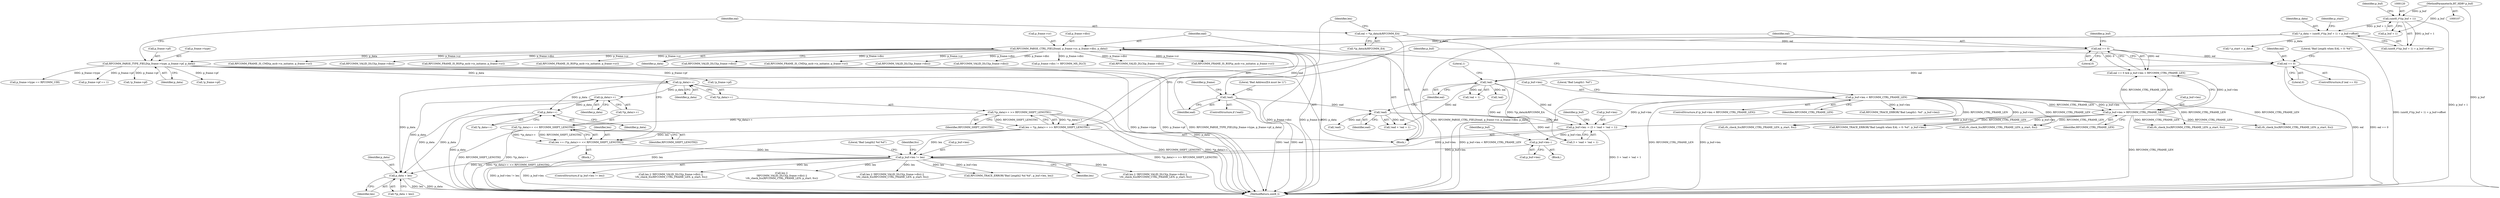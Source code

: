 digraph "0_Android_d4a34fefbf292d1e02336e4e272da3ef1e3eef85@pointer" {
"1000307" [label="(Call,p_data + len)"];
"1000200" [label="(Call,(p_data)++)"];
"1000182" [label="(Call,(p_data)++)"];
"1000163" [label="(Call,RFCOMM_PARSE_TYPE_FIELD(p_frame->type, p_frame->pf, p_data))"];
"1000146" [label="(Call,RFCOMM_PARSE_CTRL_FIELD(ead, p_frame->cr, p_frame->dlci, p_data))"];
"1000116" [label="(Call,* p_data = (uint8_t*)(p_buf + 1) + p_buf->offset)"];
"1000119" [label="(Call,(uint8_t*)(p_buf + 1))"];
"1000110" [label="(MethodParameterIn,BT_HDR* p_buf)"];
"1000273" [label="(Call,p_data++)"];
"1000290" [label="(Call,p_buf->len != len)"];
"1000275" [label="(Call,p_buf->len--)"];
"1000219" [label="(Call,p_buf->len -= (3 + !ead + !eal + 1))"];
"1000226" [label="(Call,!ead)"];
"1000156" [label="(Call,!ead)"];
"1000229" [label="(Call,!eal)"];
"1000187" [label="(Call,eal == 0)"];
"1000171" [label="(Call,eal = *(p_data)&RFCOMM_EA)"];
"1000205" [label="(Call,eal == 0)"];
"1000133" [label="(Call,p_buf->len < RFCOMM_CTRL_FRAME_LEN)"];
"1000190" [label="(Call,p_buf->len > RFCOMM_CTRL_FRAME_LEN)"];
"1000178" [label="(Call,len = *(p_data)++ >> RFCOMM_SHIFT_LENGTH1)"];
"1000180" [label="(Call,*(p_data)++ >> RFCOMM_SHIFT_LENGTH1)"];
"1000196" [label="(Call,len += (*(p_data)++ << RFCOMM_SHIFT_LENGTH2))"];
"1000198" [label="(Call,*(p_data)++ << RFCOMM_SHIFT_LENGTH2)"];
"1000167" [label="(Call,p_frame->pf)"];
"1000230" [label="(Identifier,eal)"];
"1000209" [label="(Call,RFCOMM_TRACE_ERROR(\"Bad Length when EAL = 0: %d\", p_buf->len))"];
"1000273" [label="(Call,p_data++)"];
"1000276" [label="(Call,p_buf->len)"];
"1000326" [label="(Call,!p_frame->pf)"];
"1000225" [label="(Call,!ead + !eal + 1)"];
"1000294" [label="(Identifier,len)"];
"1000480" [label="(Call,RFCOMM_FRAME_IS_RSP(p_mcb->is_initiator, p_frame->cr))"];
"1000139" [label="(Call,RFCOMM_TRACE_ERROR(\"Bad Length1: %d\", p_buf->len))"];
"1000191" [label="(Call,p_buf->len)"];
"1000160" [label="(Literal,\"Bad Address(EA must be 1)\")"];
"1000375" [label="(Call,rfc_check_fcs(RFCOMM_CTRL_FRAME_LEN, p_start, fcs))"];
"1000133" [label="(Call,p_buf->len < RFCOMM_CTRL_FRAME_LEN)"];
"1000197" [label="(Identifier,len)"];
"1000190" [label="(Call,p_buf->len > RFCOMM_CTRL_FRAME_LEN)"];
"1000307" [label="(Call,p_data + len)"];
"1000180" [label="(Call,*(p_data)++ >> RFCOMM_SHIFT_LENGTH1)"];
"1000275" [label="(Call,p_buf->len--)"];
"1000111" [label="(Block,)"];
"1000195" [label="(Block,)"];
"1000390" [label="(Call,RFCOMM_FRAME_IS_CMD(p_mcb->is_initiator, p_frame->cr))"];
"1000148" [label="(Call,p_frame->cr)"];
"1000291" [label="(Call,p_buf->len)"];
"1000165" [label="(Identifier,p_frame)"];
"1000171" [label="(Call,eal = *(p_data)&RFCOMM_EA)"];
"1000172" [label="(Identifier,eal)"];
"1000121" [label="(Call,p_buf + 1)"];
"1000201" [label="(Identifier,p_data)"];
"1000366" [label="(Call,len || !RFCOMM_VALID_DLCI(p_frame->dlci) ||\n !rfc_check_fcs(RFCOMM_CTRL_FRAME_LEN, p_start, fcs))"];
"1000239" [label="(Call,!ead)"];
"1000210" [label="(Literal,\"Bad Length when EAL = 0: %d\")"];
"1000401" [label="(Call,RFCOMM_VALID_DLCI(p_frame->dlci))"];
"1000118" [label="(Call,(uint8_t*)(p_buf + 1) + p_buf->offset)"];
"1000223" [label="(Call,3 + !ead + !eal + 1)"];
"1000204" [label="(ControlStructure,if (eal == 0))"];
"1000178" [label="(Call,len = *(p_data)++ >> RFCOMM_SHIFT_LENGTH1)"];
"1000125" [label="(Identifier,p_buf)"];
"1000281" [label="(Identifier,p_buf)"];
"1000163" [label="(Call,RFCOMM_PARSE_TYPE_FIELD(p_frame->type, p_frame->pf, p_data))"];
"1000155" [label="(ControlStructure,if (!ead))"];
"1000272" [label="(Call,*p_data++)"];
"1000229" [label="(Call,!eal)"];
"1000186" [label="(Call,eal == 0 && p_buf->len > RFCOMM_CTRL_FRAME_LEN)"];
"1000117" [label="(Identifier,p_data)"];
"1000132" [label="(ControlStructure,if (p_buf->len < RFCOMM_CTRL_FRAME_LEN))"];
"1000318" [label="(Call,RFCOMM_FRAME_IS_RSP(p_mcb->is_initiator, p_frame->cr))"];
"1000196" [label="(Call,len += (*(p_data)++ << RFCOMM_SHIFT_LENGTH2))"];
"1000187" [label="(Call,eal == 0)"];
"1000274" [label="(Identifier,p_data)"];
"1000421" [label="(Call,RFCOMM_FRAME_IS_RSP(p_mcb->is_initiator, p_frame->cr))"];
"1000228" [label="(Call,!eal + 1)"];
"1000309" [label="(Identifier,len)"];
"1000226" [label="(Call,!ead)"];
"1000110" [label="(MethodParameterIn,BT_HDR* p_buf)"];
"1000164" [label="(Call,p_frame->type)"];
"1000296" [label="(Call,RFCOMM_TRACE_ERROR(\"Bad Length2 %d %d\", p_buf->len, len))"];
"1000181" [label="(Call,*(p_data)++)"];
"1000199" [label="(Call,*(p_data)++)"];
"1000170" [label="(Identifier,p_data)"];
"1000154" [label="(Identifier,p_data)"];
"1000147" [label="(Identifier,ead)"];
"1000429" [label="(Call,!p_frame->pf)"];
"1000241" [label="(Call,!eal)"];
"1000156" [label="(Call,!ead)"];
"1000334" [label="(Call,RFCOMM_VALID_DLCI(p_frame->dlci))"];
"1000306" [label="(Call,*(p_data + len))"];
"1000129" [label="(Identifier,p_start)"];
"1000194" [label="(Identifier,RFCOMM_CTRL_FRAME_LEN)"];
"1000251" [label="(Call,p_frame->type == RFCOMM_UIH)"];
"1000354" [label="(Call,RFCOMM_FRAME_IS_CMD(p_mcb->is_initiator, p_frame->cr))"];
"1000442" [label="(Call,rfc_check_fcs(RFCOMM_CTRL_FRAME_LEN, p_start, fcs))"];
"1000134" [label="(Call,p_buf->len)"];
"1000119" [label="(Call,(uint8_t*)(p_buf + 1))"];
"1000457" [label="(Call,RFCOMM_VALID_DLCI(p_frame->dlci))"];
"1000234" [label="(Identifier,p_buf)"];
"1000267" [label="(Block,)"];
"1000200" [label="(Call,(p_data)++)"];
"1000189" [label="(Literal,0)"];
"1000290" [label="(Call,p_buf->len != len)"];
"1000437" [label="(Call,RFCOMM_VALID_DLCI(p_frame->dlci))"];
"1000397" [label="(Call,len ||\n !RFCOMM_VALID_DLCI(p_frame->dlci) ||\n !rfc_check_fcs(RFCOMM_CTRL_FRAME_LEN, p_start, fcs))"];
"1000202" [label="(Identifier,RFCOMM_SHIFT_LENGTH2)"];
"1000192" [label="(Identifier,p_buf)"];
"1000257" [label="(Call,p_frame->dlci != RFCOMM_MX_DLCI)"];
"1000116" [label="(Call,* p_data = (uint8_t*)(p_buf + 1) + p_buf->offset)"];
"1000146" [label="(Call,RFCOMM_PARSE_CTRL_FIELD(ead, p_frame->cr, p_frame->dlci, p_data))"];
"1000198" [label="(Call,*(p_data)++ << RFCOMM_SHIFT_LENGTH2)"];
"1000173" [label="(Call,*(p_data)&RFCOMM_EA)"];
"1000231" [label="(Literal,1)"];
"1000183" [label="(Identifier,p_data)"];
"1000140" [label="(Literal,\"Bad Length1: %d\")"];
"1000157" [label="(Identifier,ead)"];
"1000406" [label="(Call,rfc_check_fcs(RFCOMM_CTRL_FRAME_LEN, p_start, fcs))"];
"1000433" [label="(Call,len || !RFCOMM_VALID_DLCI(p_frame->dlci) ||\n !rfc_check_fcs(RFCOMM_CTRL_FRAME_LEN, p_start, fcs))"];
"1000221" [label="(Identifier,p_buf)"];
"1000262" [label="(Call,p_frame->pf == 1)"];
"1000220" [label="(Call,p_buf->len)"];
"1000330" [label="(Call,len || !RFCOMM_VALID_DLCI(p_frame->dlci) ||\n !rfc_check_fcs(RFCOMM_CTRL_FRAME_LEN, p_start, fcs))"];
"1000188" [label="(Identifier,eal)"];
"1000370" [label="(Call,RFCOMM_VALID_DLCI(p_frame->dlci))"];
"1000182" [label="(Call,(p_data)++)"];
"1000137" [label="(Identifier,RFCOMM_CTRL_FRAME_LEN)"];
"1000206" [label="(Identifier,eal)"];
"1000205" [label="(Call,eal == 0)"];
"1000151" [label="(Call,p_frame->dlci)"];
"1000179" [label="(Identifier,len)"];
"1000289" [label="(ControlStructure,if (p_buf->len != len))"];
"1000497" [label="(MethodReturn,uint8_t)"];
"1000184" [label="(Identifier,RFCOMM_SHIFT_LENGTH1)"];
"1000207" [label="(Literal,0)"];
"1000227" [label="(Identifier,ead)"];
"1000219" [label="(Call,p_buf->len -= (3 + !ead + !eal + 1))"];
"1000297" [label="(Literal,\"Bad Length2 %d %d\")"];
"1000362" [label="(Call,!p_frame->pf)"];
"1000339" [label="(Call,rfc_check_fcs(RFCOMM_CTRL_FRAME_LEN, p_start, fcs))"];
"1000305" [label="(Identifier,fcs)"];
"1000308" [label="(Identifier,p_data)"];
"1000128" [label="(Call,* p_start = p_data)"];
"1000307" -> "1000306"  [label="AST: "];
"1000307" -> "1000309"  [label="CFG: "];
"1000308" -> "1000307"  [label="AST: "];
"1000309" -> "1000307"  [label="AST: "];
"1000306" -> "1000307"  [label="CFG: "];
"1000307" -> "1000497"  [label="DDG: len"];
"1000307" -> "1000497"  [label="DDG: p_data"];
"1000200" -> "1000307"  [label="DDG: p_data"];
"1000273" -> "1000307"  [label="DDG: p_data"];
"1000182" -> "1000307"  [label="DDG: p_data"];
"1000290" -> "1000307"  [label="DDG: len"];
"1000200" -> "1000199"  [label="AST: "];
"1000200" -> "1000201"  [label="CFG: "];
"1000201" -> "1000200"  [label="AST: "];
"1000199" -> "1000200"  [label="CFG: "];
"1000200" -> "1000497"  [label="DDG: p_data"];
"1000182" -> "1000200"  [label="DDG: p_data"];
"1000200" -> "1000273"  [label="DDG: p_data"];
"1000182" -> "1000181"  [label="AST: "];
"1000182" -> "1000183"  [label="CFG: "];
"1000183" -> "1000182"  [label="AST: "];
"1000181" -> "1000182"  [label="CFG: "];
"1000182" -> "1000497"  [label="DDG: p_data"];
"1000163" -> "1000182"  [label="DDG: p_data"];
"1000182" -> "1000273"  [label="DDG: p_data"];
"1000163" -> "1000111"  [label="AST: "];
"1000163" -> "1000170"  [label="CFG: "];
"1000164" -> "1000163"  [label="AST: "];
"1000167" -> "1000163"  [label="AST: "];
"1000170" -> "1000163"  [label="AST: "];
"1000172" -> "1000163"  [label="CFG: "];
"1000163" -> "1000497"  [label="DDG: p_frame->type"];
"1000163" -> "1000497"  [label="DDG: p_frame->pf"];
"1000163" -> "1000497"  [label="DDG: RFCOMM_PARSE_TYPE_FIELD(p_frame->type, p_frame->pf, p_data)"];
"1000146" -> "1000163"  [label="DDG: p_data"];
"1000163" -> "1000251"  [label="DDG: p_frame->type"];
"1000163" -> "1000262"  [label="DDG: p_frame->pf"];
"1000163" -> "1000326"  [label="DDG: p_frame->pf"];
"1000163" -> "1000362"  [label="DDG: p_frame->pf"];
"1000163" -> "1000429"  [label="DDG: p_frame->pf"];
"1000146" -> "1000111"  [label="AST: "];
"1000146" -> "1000154"  [label="CFG: "];
"1000147" -> "1000146"  [label="AST: "];
"1000148" -> "1000146"  [label="AST: "];
"1000151" -> "1000146"  [label="AST: "];
"1000154" -> "1000146"  [label="AST: "];
"1000157" -> "1000146"  [label="CFG: "];
"1000146" -> "1000497"  [label="DDG: p_frame->dlci"];
"1000146" -> "1000497"  [label="DDG: p_frame->cr"];
"1000146" -> "1000497"  [label="DDG: p_data"];
"1000146" -> "1000497"  [label="DDG: RFCOMM_PARSE_CTRL_FIELD(ead, p_frame->cr, p_frame->dlci, p_data)"];
"1000116" -> "1000146"  [label="DDG: p_data"];
"1000146" -> "1000156"  [label="DDG: ead"];
"1000146" -> "1000257"  [label="DDG: p_frame->dlci"];
"1000146" -> "1000318"  [label="DDG: p_frame->cr"];
"1000146" -> "1000334"  [label="DDG: p_frame->dlci"];
"1000146" -> "1000354"  [label="DDG: p_frame->cr"];
"1000146" -> "1000370"  [label="DDG: p_frame->dlci"];
"1000146" -> "1000390"  [label="DDG: p_frame->cr"];
"1000146" -> "1000401"  [label="DDG: p_frame->dlci"];
"1000146" -> "1000421"  [label="DDG: p_frame->cr"];
"1000146" -> "1000437"  [label="DDG: p_frame->dlci"];
"1000146" -> "1000457"  [label="DDG: p_frame->dlci"];
"1000146" -> "1000480"  [label="DDG: p_frame->cr"];
"1000116" -> "1000111"  [label="AST: "];
"1000116" -> "1000118"  [label="CFG: "];
"1000117" -> "1000116"  [label="AST: "];
"1000118" -> "1000116"  [label="AST: "];
"1000129" -> "1000116"  [label="CFG: "];
"1000116" -> "1000497"  [label="DDG: (uint8_t*)(p_buf + 1) + p_buf->offset"];
"1000119" -> "1000116"  [label="DDG: p_buf + 1"];
"1000116" -> "1000128"  [label="DDG: p_data"];
"1000119" -> "1000118"  [label="AST: "];
"1000119" -> "1000121"  [label="CFG: "];
"1000120" -> "1000119"  [label="AST: "];
"1000121" -> "1000119"  [label="AST: "];
"1000125" -> "1000119"  [label="CFG: "];
"1000119" -> "1000497"  [label="DDG: p_buf + 1"];
"1000119" -> "1000118"  [label="DDG: p_buf + 1"];
"1000110" -> "1000119"  [label="DDG: p_buf"];
"1000110" -> "1000107"  [label="AST: "];
"1000110" -> "1000497"  [label="DDG: p_buf"];
"1000110" -> "1000121"  [label="DDG: p_buf"];
"1000273" -> "1000272"  [label="AST: "];
"1000273" -> "1000274"  [label="CFG: "];
"1000274" -> "1000273"  [label="AST: "];
"1000272" -> "1000273"  [label="CFG: "];
"1000273" -> "1000497"  [label="DDG: p_data"];
"1000290" -> "1000289"  [label="AST: "];
"1000290" -> "1000294"  [label="CFG: "];
"1000291" -> "1000290"  [label="AST: "];
"1000294" -> "1000290"  [label="AST: "];
"1000297" -> "1000290"  [label="CFG: "];
"1000305" -> "1000290"  [label="CFG: "];
"1000290" -> "1000497"  [label="DDG: p_buf->len"];
"1000290" -> "1000497"  [label="DDG: p_buf->len != len"];
"1000275" -> "1000290"  [label="DDG: p_buf->len"];
"1000219" -> "1000290"  [label="DDG: p_buf->len"];
"1000178" -> "1000290"  [label="DDG: len"];
"1000196" -> "1000290"  [label="DDG: len"];
"1000290" -> "1000296"  [label="DDG: p_buf->len"];
"1000290" -> "1000296"  [label="DDG: len"];
"1000290" -> "1000330"  [label="DDG: len"];
"1000290" -> "1000366"  [label="DDG: len"];
"1000290" -> "1000397"  [label="DDG: len"];
"1000290" -> "1000433"  [label="DDG: len"];
"1000275" -> "1000267"  [label="AST: "];
"1000275" -> "1000276"  [label="CFG: "];
"1000276" -> "1000275"  [label="AST: "];
"1000281" -> "1000275"  [label="CFG: "];
"1000219" -> "1000275"  [label="DDG: p_buf->len"];
"1000219" -> "1000111"  [label="AST: "];
"1000219" -> "1000223"  [label="CFG: "];
"1000220" -> "1000219"  [label="AST: "];
"1000223" -> "1000219"  [label="AST: "];
"1000234" -> "1000219"  [label="CFG: "];
"1000219" -> "1000497"  [label="DDG: 3 + !ead + !eal + 1"];
"1000226" -> "1000219"  [label="DDG: ead"];
"1000229" -> "1000219"  [label="DDG: eal"];
"1000133" -> "1000219"  [label="DDG: p_buf->len"];
"1000190" -> "1000219"  [label="DDG: p_buf->len"];
"1000226" -> "1000225"  [label="AST: "];
"1000226" -> "1000227"  [label="CFG: "];
"1000227" -> "1000226"  [label="AST: "];
"1000230" -> "1000226"  [label="CFG: "];
"1000226" -> "1000223"  [label="DDG: ead"];
"1000226" -> "1000225"  [label="DDG: ead"];
"1000156" -> "1000226"  [label="DDG: ead"];
"1000226" -> "1000239"  [label="DDG: ead"];
"1000156" -> "1000155"  [label="AST: "];
"1000156" -> "1000157"  [label="CFG: "];
"1000157" -> "1000156"  [label="AST: "];
"1000160" -> "1000156"  [label="CFG: "];
"1000165" -> "1000156"  [label="CFG: "];
"1000156" -> "1000497"  [label="DDG: ead"];
"1000156" -> "1000497"  [label="DDG: !ead"];
"1000229" -> "1000228"  [label="AST: "];
"1000229" -> "1000230"  [label="CFG: "];
"1000230" -> "1000229"  [label="AST: "];
"1000231" -> "1000229"  [label="CFG: "];
"1000229" -> "1000223"  [label="DDG: eal"];
"1000229" -> "1000225"  [label="DDG: eal"];
"1000229" -> "1000228"  [label="DDG: eal"];
"1000187" -> "1000229"  [label="DDG: eal"];
"1000205" -> "1000229"  [label="DDG: eal"];
"1000229" -> "1000241"  [label="DDG: eal"];
"1000187" -> "1000186"  [label="AST: "];
"1000187" -> "1000189"  [label="CFG: "];
"1000188" -> "1000187"  [label="AST: "];
"1000189" -> "1000187"  [label="AST: "];
"1000192" -> "1000187"  [label="CFG: "];
"1000186" -> "1000187"  [label="CFG: "];
"1000187" -> "1000186"  [label="DDG: eal"];
"1000187" -> "1000186"  [label="DDG: 0"];
"1000171" -> "1000187"  [label="DDG: eal"];
"1000187" -> "1000205"  [label="DDG: eal"];
"1000171" -> "1000111"  [label="AST: "];
"1000171" -> "1000173"  [label="CFG: "];
"1000172" -> "1000171"  [label="AST: "];
"1000173" -> "1000171"  [label="AST: "];
"1000179" -> "1000171"  [label="CFG: "];
"1000171" -> "1000497"  [label="DDG: *(p_data)&RFCOMM_EA"];
"1000205" -> "1000204"  [label="AST: "];
"1000205" -> "1000207"  [label="CFG: "];
"1000206" -> "1000205"  [label="AST: "];
"1000207" -> "1000205"  [label="AST: "];
"1000210" -> "1000205"  [label="CFG: "];
"1000221" -> "1000205"  [label="CFG: "];
"1000205" -> "1000497"  [label="DDG: eal"];
"1000205" -> "1000497"  [label="DDG: eal == 0"];
"1000133" -> "1000132"  [label="AST: "];
"1000133" -> "1000137"  [label="CFG: "];
"1000134" -> "1000133"  [label="AST: "];
"1000137" -> "1000133"  [label="AST: "];
"1000140" -> "1000133"  [label="CFG: "];
"1000147" -> "1000133"  [label="CFG: "];
"1000133" -> "1000497"  [label="DDG: p_buf->len"];
"1000133" -> "1000497"  [label="DDG: p_buf->len < RFCOMM_CTRL_FRAME_LEN"];
"1000133" -> "1000497"  [label="DDG: RFCOMM_CTRL_FRAME_LEN"];
"1000133" -> "1000139"  [label="DDG: p_buf->len"];
"1000133" -> "1000190"  [label="DDG: p_buf->len"];
"1000133" -> "1000190"  [label="DDG: RFCOMM_CTRL_FRAME_LEN"];
"1000133" -> "1000209"  [label="DDG: p_buf->len"];
"1000133" -> "1000339"  [label="DDG: RFCOMM_CTRL_FRAME_LEN"];
"1000133" -> "1000375"  [label="DDG: RFCOMM_CTRL_FRAME_LEN"];
"1000133" -> "1000406"  [label="DDG: RFCOMM_CTRL_FRAME_LEN"];
"1000133" -> "1000442"  [label="DDG: RFCOMM_CTRL_FRAME_LEN"];
"1000190" -> "1000186"  [label="AST: "];
"1000190" -> "1000194"  [label="CFG: "];
"1000191" -> "1000190"  [label="AST: "];
"1000194" -> "1000190"  [label="AST: "];
"1000186" -> "1000190"  [label="CFG: "];
"1000190" -> "1000497"  [label="DDG: RFCOMM_CTRL_FRAME_LEN"];
"1000190" -> "1000186"  [label="DDG: p_buf->len"];
"1000190" -> "1000186"  [label="DDG: RFCOMM_CTRL_FRAME_LEN"];
"1000190" -> "1000209"  [label="DDG: p_buf->len"];
"1000190" -> "1000339"  [label="DDG: RFCOMM_CTRL_FRAME_LEN"];
"1000190" -> "1000375"  [label="DDG: RFCOMM_CTRL_FRAME_LEN"];
"1000190" -> "1000406"  [label="DDG: RFCOMM_CTRL_FRAME_LEN"];
"1000190" -> "1000442"  [label="DDG: RFCOMM_CTRL_FRAME_LEN"];
"1000178" -> "1000111"  [label="AST: "];
"1000178" -> "1000180"  [label="CFG: "];
"1000179" -> "1000178"  [label="AST: "];
"1000180" -> "1000178"  [label="AST: "];
"1000188" -> "1000178"  [label="CFG: "];
"1000178" -> "1000497"  [label="DDG: len"];
"1000178" -> "1000497"  [label="DDG: *(p_data)++ >> RFCOMM_SHIFT_LENGTH1"];
"1000180" -> "1000178"  [label="DDG: *(p_data)++"];
"1000180" -> "1000178"  [label="DDG: RFCOMM_SHIFT_LENGTH1"];
"1000178" -> "1000196"  [label="DDG: len"];
"1000180" -> "1000184"  [label="CFG: "];
"1000181" -> "1000180"  [label="AST: "];
"1000184" -> "1000180"  [label="AST: "];
"1000180" -> "1000497"  [label="DDG: RFCOMM_SHIFT_LENGTH1"];
"1000180" -> "1000497"  [label="DDG: *(p_data)++"];
"1000180" -> "1000198"  [label="DDG: *(p_data)++"];
"1000196" -> "1000195"  [label="AST: "];
"1000196" -> "1000198"  [label="CFG: "];
"1000197" -> "1000196"  [label="AST: "];
"1000198" -> "1000196"  [label="AST: "];
"1000221" -> "1000196"  [label="CFG: "];
"1000196" -> "1000497"  [label="DDG: *(p_data)++ << RFCOMM_SHIFT_LENGTH2"];
"1000198" -> "1000196"  [label="DDG: *(p_data)++"];
"1000198" -> "1000196"  [label="DDG: RFCOMM_SHIFT_LENGTH2"];
"1000198" -> "1000202"  [label="CFG: "];
"1000199" -> "1000198"  [label="AST: "];
"1000202" -> "1000198"  [label="AST: "];
"1000198" -> "1000497"  [label="DDG: *(p_data)++"];
"1000198" -> "1000497"  [label="DDG: RFCOMM_SHIFT_LENGTH2"];
}

